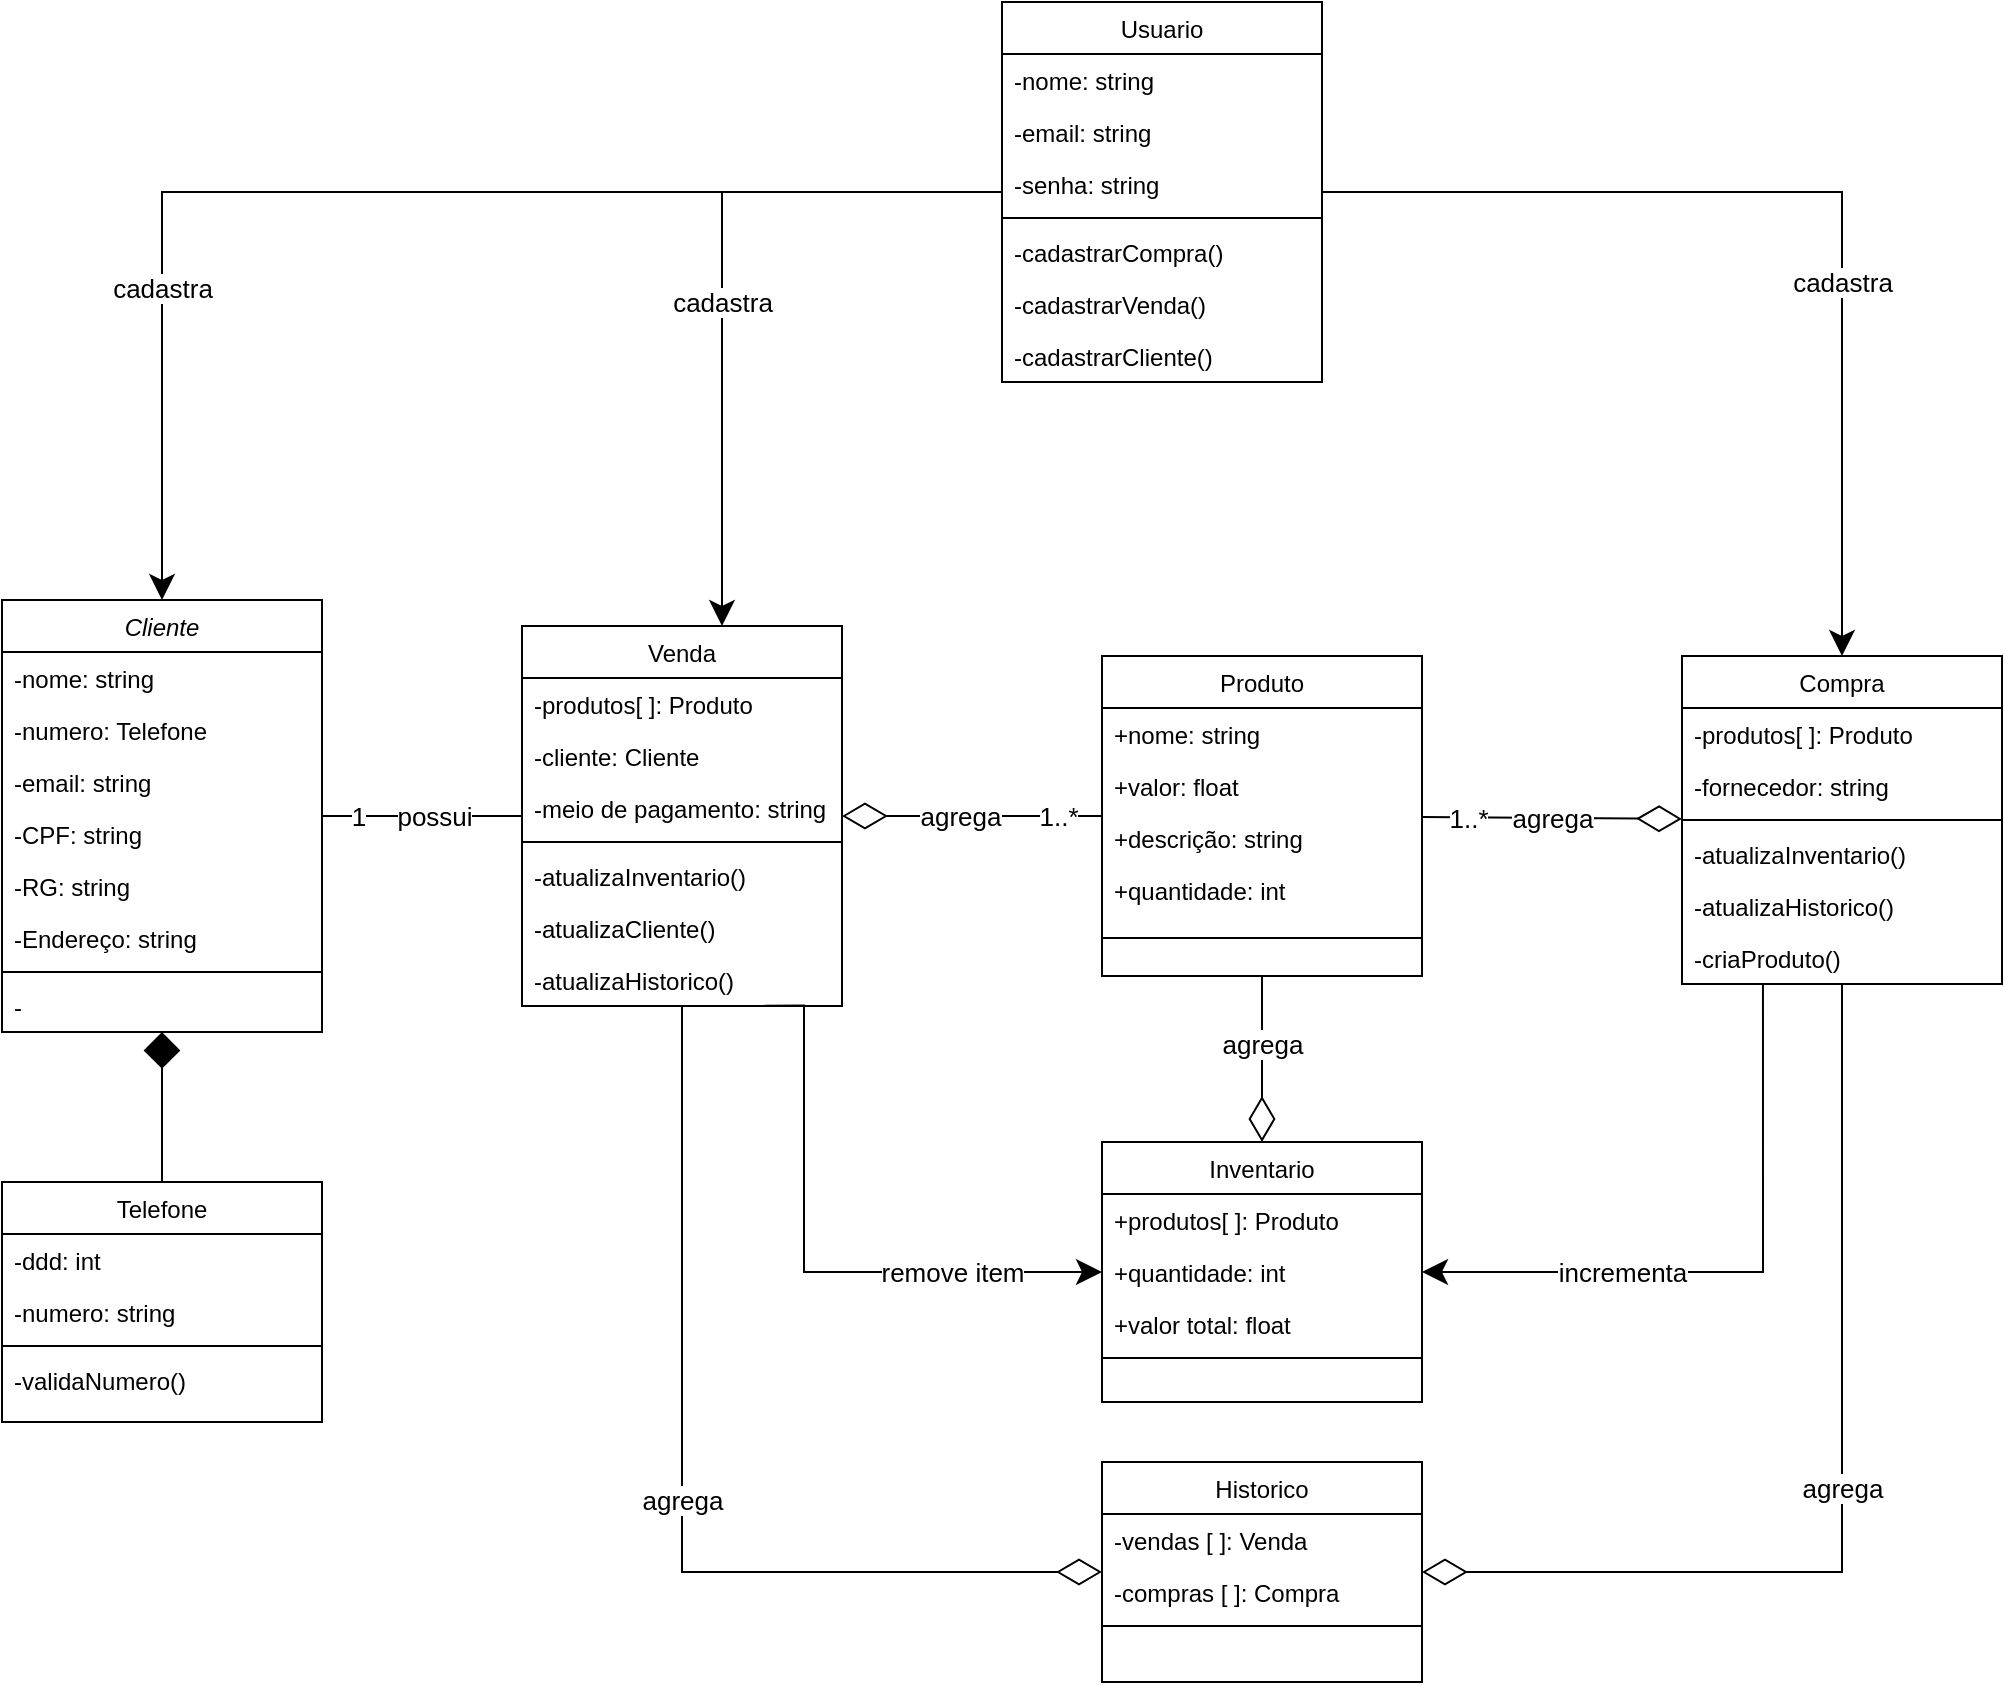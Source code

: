 <mxfile version="15.2.7" type="github">
  <diagram id="C5RBs43oDa-KdzZeNtuy" name="Page-1">
    <mxGraphModel dx="3671" dy="2729" grid="1" gridSize="10" guides="1" tooltips="1" connect="1" arrows="1" fold="1" page="1" pageScale="1" pageWidth="827" pageHeight="1169" math="0" shadow="0">
      <root>
        <mxCell id="WIyWlLk6GJQsqaUBKTNV-0" />
        <mxCell id="WIyWlLk6GJQsqaUBKTNV-1" parent="WIyWlLk6GJQsqaUBKTNV-0" />
        <mxCell id="jUOFTKilsfJFBbH6_N5C-12" value="possui" style="edgeStyle=orthogonalEdgeStyle;rounded=0;orthogonalLoop=1;jettySize=auto;html=1;startArrow=none;startFill=0;endArrow=none;endFill=0;startSize=20;endSize=20;fontSize=13;" edge="1" parent="WIyWlLk6GJQsqaUBKTNV-1" source="zkfFHV4jXpPFQw0GAbJ--0" target="eFwWWu0MJobzveitNMAy-12">
          <mxGeometry x="0.111" relative="1" as="geometry">
            <mxPoint as="offset" />
          </mxGeometry>
        </mxCell>
        <mxCell id="jUOFTKilsfJFBbH6_N5C-13" value="1" style="edgeLabel;html=1;align=center;verticalAlign=middle;resizable=0;points=[];fontSize=13;" vertex="1" connectable="0" parent="jUOFTKilsfJFBbH6_N5C-12">
          <mxGeometry x="0.696" relative="1" as="geometry">
            <mxPoint x="-67" as="offset" />
          </mxGeometry>
        </mxCell>
        <mxCell id="zkfFHV4jXpPFQw0GAbJ--0" value="Cliente" style="swimlane;fontStyle=2;align=center;verticalAlign=top;childLayout=stackLayout;horizontal=1;startSize=26;horizontalStack=0;resizeParent=1;resizeLast=0;collapsible=1;marginBottom=0;rounded=0;shadow=0;strokeWidth=1;" parent="WIyWlLk6GJQsqaUBKTNV-1" vertex="1">
          <mxGeometry x="-40" y="19" width="160" height="216" as="geometry">
            <mxRectangle x="230" y="140" width="160" height="26" as="alternateBounds" />
          </mxGeometry>
        </mxCell>
        <mxCell id="zkfFHV4jXpPFQw0GAbJ--1" value="-nome: string" style="text;align=left;verticalAlign=top;spacingLeft=4;spacingRight=4;overflow=hidden;rotatable=0;points=[[0,0.5],[1,0.5]];portConstraint=eastwest;" parent="zkfFHV4jXpPFQw0GAbJ--0" vertex="1">
          <mxGeometry y="26" width="160" height="26" as="geometry" />
        </mxCell>
        <mxCell id="zkfFHV4jXpPFQw0GAbJ--2" value="-numero: Telefone" style="text;align=left;verticalAlign=top;spacingLeft=4;spacingRight=4;overflow=hidden;rotatable=0;points=[[0,0.5],[1,0.5]];portConstraint=eastwest;rounded=0;shadow=0;html=0;" parent="zkfFHV4jXpPFQw0GAbJ--0" vertex="1">
          <mxGeometry y="52" width="160" height="26" as="geometry" />
        </mxCell>
        <mxCell id="zkfFHV4jXpPFQw0GAbJ--3" value="-email: string" style="text;align=left;verticalAlign=top;spacingLeft=4;spacingRight=4;overflow=hidden;rotatable=0;points=[[0,0.5],[1,0.5]];portConstraint=eastwest;rounded=0;shadow=0;html=0;" parent="zkfFHV4jXpPFQw0GAbJ--0" vertex="1">
          <mxGeometry y="78" width="160" height="26" as="geometry" />
        </mxCell>
        <mxCell id="eFwWWu0MJobzveitNMAy-0" value="-CPF: string" style="text;align=left;verticalAlign=top;spacingLeft=4;spacingRight=4;overflow=hidden;rotatable=0;points=[[0,0.5],[1,0.5]];portConstraint=eastwest;rounded=0;shadow=0;html=0;" parent="zkfFHV4jXpPFQw0GAbJ--0" vertex="1">
          <mxGeometry y="104" width="160" height="26" as="geometry" />
        </mxCell>
        <mxCell id="eFwWWu0MJobzveitNMAy-1" value="-RG: string" style="text;align=left;verticalAlign=top;spacingLeft=4;spacingRight=4;overflow=hidden;rotatable=0;points=[[0,0.5],[1,0.5]];portConstraint=eastwest;rounded=0;shadow=0;html=0;" parent="zkfFHV4jXpPFQw0GAbJ--0" vertex="1">
          <mxGeometry y="130" width="160" height="26" as="geometry" />
        </mxCell>
        <mxCell id="eFwWWu0MJobzveitNMAy-2" value="-Endereço: string" style="text;align=left;verticalAlign=top;spacingLeft=4;spacingRight=4;overflow=hidden;rotatable=0;points=[[0,0.5],[1,0.5]];portConstraint=eastwest;rounded=0;shadow=0;html=0;" parent="zkfFHV4jXpPFQw0GAbJ--0" vertex="1">
          <mxGeometry y="156" width="160" height="26" as="geometry" />
        </mxCell>
        <mxCell id="zkfFHV4jXpPFQw0GAbJ--4" value="" style="line;html=1;strokeWidth=1;align=left;verticalAlign=middle;spacingTop=-1;spacingLeft=3;spacingRight=3;rotatable=0;labelPosition=right;points=[];portConstraint=eastwest;" parent="zkfFHV4jXpPFQw0GAbJ--0" vertex="1">
          <mxGeometry y="182" width="160" height="8" as="geometry" />
        </mxCell>
        <mxCell id="zkfFHV4jXpPFQw0GAbJ--5" value="-" style="text;align=left;verticalAlign=top;spacingLeft=4;spacingRight=4;overflow=hidden;rotatable=0;points=[[0,0.5],[1,0.5]];portConstraint=eastwest;" parent="zkfFHV4jXpPFQw0GAbJ--0" vertex="1">
          <mxGeometry y="190" width="160" height="26" as="geometry" />
        </mxCell>
        <mxCell id="zkfFHV4jXpPFQw0GAbJ--6" value="Inventario" style="swimlane;fontStyle=0;align=center;verticalAlign=top;childLayout=stackLayout;horizontal=1;startSize=26;horizontalStack=0;resizeParent=1;resizeLast=0;collapsible=1;marginBottom=0;rounded=0;shadow=0;strokeWidth=1;" parent="WIyWlLk6GJQsqaUBKTNV-1" vertex="1">
          <mxGeometry x="510" y="290" width="160" height="130" as="geometry">
            <mxRectangle x="130" y="380" width="160" height="26" as="alternateBounds" />
          </mxGeometry>
        </mxCell>
        <mxCell id="zkfFHV4jXpPFQw0GAbJ--7" value="+produtos[ ]: Produto" style="text;align=left;verticalAlign=top;spacingLeft=4;spacingRight=4;overflow=hidden;rotatable=0;points=[[0,0.5],[1,0.5]];portConstraint=eastwest;" parent="zkfFHV4jXpPFQw0GAbJ--6" vertex="1">
          <mxGeometry y="26" width="160" height="26" as="geometry" />
        </mxCell>
        <mxCell id="zkfFHV4jXpPFQw0GAbJ--8" value="+quantidade: int" style="text;align=left;verticalAlign=top;spacingLeft=4;spacingRight=4;overflow=hidden;rotatable=0;points=[[0,0.5],[1,0.5]];portConstraint=eastwest;rounded=0;shadow=0;html=0;" parent="zkfFHV4jXpPFQw0GAbJ--6" vertex="1">
          <mxGeometry y="52" width="160" height="26" as="geometry" />
        </mxCell>
        <mxCell id="eFwWWu0MJobzveitNMAy-3" value="+valor total: float" style="text;align=left;verticalAlign=top;spacingLeft=4;spacingRight=4;overflow=hidden;rotatable=0;points=[[0,0.5],[1,0.5]];portConstraint=eastwest;rounded=0;shadow=0;html=0;" parent="zkfFHV4jXpPFQw0GAbJ--6" vertex="1">
          <mxGeometry y="78" width="160" height="26" as="geometry" />
        </mxCell>
        <mxCell id="zkfFHV4jXpPFQw0GAbJ--9" value="" style="line;html=1;strokeWidth=1;align=left;verticalAlign=middle;spacingTop=-1;spacingLeft=3;spacingRight=3;rotatable=0;labelPosition=right;points=[];portConstraint=eastwest;" parent="zkfFHV4jXpPFQw0GAbJ--6" vertex="1">
          <mxGeometry y="104" width="160" height="8" as="geometry" />
        </mxCell>
        <mxCell id="jUOFTKilsfJFBbH6_N5C-14" value="cadastra" style="edgeStyle=orthogonalEdgeStyle;rounded=0;orthogonalLoop=1;jettySize=auto;html=1;startArrow=none;startFill=0;endArrow=classic;endFill=1;startSize=20;endSize=10;fontSize=13;" edge="1" parent="WIyWlLk6GJQsqaUBKTNV-1" source="zkfFHV4jXpPFQw0GAbJ--13" target="zkfFHV4jXpPFQw0GAbJ--0">
          <mxGeometry x="0.498" relative="1" as="geometry">
            <mxPoint as="offset" />
          </mxGeometry>
        </mxCell>
        <mxCell id="jUOFTKilsfJFBbH6_N5C-15" value="cadastra" style="edgeStyle=orthogonalEdgeStyle;rounded=0;orthogonalLoop=1;jettySize=auto;html=1;startArrow=none;startFill=0;endArrow=classic;endFill=1;startSize=20;endSize=10;fontSize=13;" edge="1" parent="WIyWlLk6GJQsqaUBKTNV-1" source="zkfFHV4jXpPFQw0GAbJ--13" target="eFwWWu0MJobzveitNMAy-23">
          <mxGeometry x="0.24" relative="1" as="geometry">
            <mxPoint as="offset" />
          </mxGeometry>
        </mxCell>
        <mxCell id="zkfFHV4jXpPFQw0GAbJ--13" value="Usuario" style="swimlane;fontStyle=0;align=center;verticalAlign=top;childLayout=stackLayout;horizontal=1;startSize=26;horizontalStack=0;resizeParent=1;resizeLast=0;collapsible=1;marginBottom=0;rounded=0;shadow=0;strokeWidth=1;" parent="WIyWlLk6GJQsqaUBKTNV-1" vertex="1">
          <mxGeometry x="460" y="-280" width="160" height="190" as="geometry">
            <mxRectangle x="340" y="380" width="170" height="26" as="alternateBounds" />
          </mxGeometry>
        </mxCell>
        <mxCell id="zkfFHV4jXpPFQw0GAbJ--14" value="-nome: string" style="text;align=left;verticalAlign=top;spacingLeft=4;spacingRight=4;overflow=hidden;rotatable=0;points=[[0,0.5],[1,0.5]];portConstraint=eastwest;" parent="zkfFHV4jXpPFQw0GAbJ--13" vertex="1">
          <mxGeometry y="26" width="160" height="26" as="geometry" />
        </mxCell>
        <mxCell id="eFwWWu0MJobzveitNMAy-4" value="-email: string" style="text;align=left;verticalAlign=top;spacingLeft=4;spacingRight=4;overflow=hidden;rotatable=0;points=[[0,0.5],[1,0.5]];portConstraint=eastwest;" parent="zkfFHV4jXpPFQw0GAbJ--13" vertex="1">
          <mxGeometry y="52" width="160" height="26" as="geometry" />
        </mxCell>
        <mxCell id="eFwWWu0MJobzveitNMAy-5" value="-senha: string" style="text;align=left;verticalAlign=top;spacingLeft=4;spacingRight=4;overflow=hidden;rotatable=0;points=[[0,0.5],[1,0.5]];portConstraint=eastwest;" parent="zkfFHV4jXpPFQw0GAbJ--13" vertex="1">
          <mxGeometry y="78" width="160" height="26" as="geometry" />
        </mxCell>
        <mxCell id="zkfFHV4jXpPFQw0GAbJ--15" value="" style="line;html=1;strokeWidth=1;align=left;verticalAlign=middle;spacingTop=-1;spacingLeft=3;spacingRight=3;rotatable=0;labelPosition=right;points=[];portConstraint=eastwest;" parent="zkfFHV4jXpPFQw0GAbJ--13" vertex="1">
          <mxGeometry y="104" width="160" height="8" as="geometry" />
        </mxCell>
        <mxCell id="eFwWWu0MJobzveitNMAy-9" value="-cadastrarCompra()" style="text;align=left;verticalAlign=top;spacingLeft=4;spacingRight=4;overflow=hidden;rotatable=0;points=[[0,0.5],[1,0.5]];portConstraint=eastwest;" parent="zkfFHV4jXpPFQw0GAbJ--13" vertex="1">
          <mxGeometry y="112" width="160" height="26" as="geometry" />
        </mxCell>
        <mxCell id="eFwWWu0MJobzveitNMAy-10" value="-cadastrarVenda()" style="text;align=left;verticalAlign=top;spacingLeft=4;spacingRight=4;overflow=hidden;rotatable=0;points=[[0,0.5],[1,0.5]];portConstraint=eastwest;" parent="zkfFHV4jXpPFQw0GAbJ--13" vertex="1">
          <mxGeometry y="138" width="160" height="26" as="geometry" />
        </mxCell>
        <mxCell id="eFwWWu0MJobzveitNMAy-11" value="-cadastrarCliente()" style="text;align=left;verticalAlign=top;spacingLeft=4;spacingRight=4;overflow=hidden;rotatable=0;points=[[0,0.5],[1,0.5]];portConstraint=eastwest;" parent="zkfFHV4jXpPFQw0GAbJ--13" vertex="1">
          <mxGeometry y="164" width="160" height="26" as="geometry" />
        </mxCell>
        <mxCell id="zkfFHV4jXpPFQw0GAbJ--17" value="Produto" style="swimlane;fontStyle=0;align=center;verticalAlign=top;childLayout=stackLayout;horizontal=1;startSize=26;horizontalStack=0;resizeParent=1;resizeLast=0;collapsible=1;marginBottom=0;rounded=0;shadow=0;strokeWidth=1;" parent="WIyWlLk6GJQsqaUBKTNV-1" vertex="1">
          <mxGeometry x="510" y="47" width="160" height="160" as="geometry">
            <mxRectangle x="550" y="140" width="160" height="26" as="alternateBounds" />
          </mxGeometry>
        </mxCell>
        <mxCell id="zkfFHV4jXpPFQw0GAbJ--19" value="+nome: string" style="text;align=left;verticalAlign=top;spacingLeft=4;spacingRight=4;overflow=hidden;rotatable=0;points=[[0,0.5],[1,0.5]];portConstraint=eastwest;rounded=0;shadow=0;html=0;" parent="zkfFHV4jXpPFQw0GAbJ--17" vertex="1">
          <mxGeometry y="26" width="160" height="26" as="geometry" />
        </mxCell>
        <mxCell id="zkfFHV4jXpPFQw0GAbJ--18" value="+valor: float" style="text;align=left;verticalAlign=top;spacingLeft=4;spacingRight=4;overflow=hidden;rotatable=0;points=[[0,0.5],[1,0.5]];portConstraint=eastwest;" parent="zkfFHV4jXpPFQw0GAbJ--17" vertex="1">
          <mxGeometry y="52" width="160" height="26" as="geometry" />
        </mxCell>
        <mxCell id="rRIU4ZUb4vVmDvR40nZM-0" value="+descrição: string" style="text;align=left;verticalAlign=top;spacingLeft=4;spacingRight=4;overflow=hidden;rotatable=0;points=[[0,0.5],[1,0.5]];portConstraint=eastwest;" parent="zkfFHV4jXpPFQw0GAbJ--17" vertex="1">
          <mxGeometry y="78" width="160" height="26" as="geometry" />
        </mxCell>
        <mxCell id="rRIU4ZUb4vVmDvR40nZM-1" value="+quantidade: int" style="text;align=left;verticalAlign=top;spacingLeft=4;spacingRight=4;overflow=hidden;rotatable=0;points=[[0,0.5],[1,0.5]];portConstraint=eastwest;" parent="zkfFHV4jXpPFQw0GAbJ--17" vertex="1">
          <mxGeometry y="104" width="160" height="26" as="geometry" />
        </mxCell>
        <mxCell id="zkfFHV4jXpPFQw0GAbJ--23" value="" style="line;html=1;strokeWidth=1;align=left;verticalAlign=middle;spacingTop=-1;spacingLeft=3;spacingRight=3;rotatable=0;labelPosition=right;points=[];portConstraint=eastwest;" parent="zkfFHV4jXpPFQw0GAbJ--17" vertex="1">
          <mxGeometry y="130" width="160" height="22" as="geometry" />
        </mxCell>
        <mxCell id="jUOFTKilsfJFBbH6_N5C-16" value="cadastra" style="edgeStyle=orthogonalEdgeStyle;rounded=0;orthogonalLoop=1;jettySize=auto;html=1;startArrow=classic;startFill=1;endArrow=none;endFill=0;startSize=10;endSize=10;fontSize=13;" edge="1" parent="WIyWlLk6GJQsqaUBKTNV-1" source="eFwWWu0MJobzveitNMAy-12" target="zkfFHV4jXpPFQw0GAbJ--13">
          <mxGeometry x="-0.092" relative="1" as="geometry">
            <mxPoint x="320" y="-180" as="targetPoint" />
            <Array as="points">
              <mxPoint x="320" y="-185" />
            </Array>
            <mxPoint as="offset" />
          </mxGeometry>
        </mxCell>
        <mxCell id="jUOFTKilsfJFBbH6_N5C-18" value="remove item" style="edgeStyle=orthogonalEdgeStyle;rounded=0;orthogonalLoop=1;jettySize=auto;html=1;startArrow=none;startFill=0;endArrow=classic;endFill=1;startSize=20;endSize=10;exitX=0.758;exitY=0.994;exitDx=0;exitDy=0;exitPerimeter=0;fontSize=13;" edge="1" parent="WIyWlLk6GJQsqaUBKTNV-1" source="jUOFTKilsfJFBbH6_N5C-3" target="zkfFHV4jXpPFQw0GAbJ--6">
          <mxGeometry x="0.503" relative="1" as="geometry">
            <Array as="points">
              <mxPoint x="361" y="355" />
            </Array>
            <mxPoint as="offset" />
          </mxGeometry>
        </mxCell>
        <mxCell id="eFwWWu0MJobzveitNMAy-12" value="Venda" style="swimlane;fontStyle=0;align=center;verticalAlign=top;childLayout=stackLayout;horizontal=1;startSize=26;horizontalStack=0;resizeParent=1;resizeLast=0;collapsible=1;marginBottom=0;rounded=0;shadow=0;strokeWidth=1;" parent="WIyWlLk6GJQsqaUBKTNV-1" vertex="1">
          <mxGeometry x="220" y="32" width="160" height="190" as="geometry">
            <mxRectangle x="130" y="380" width="160" height="26" as="alternateBounds" />
          </mxGeometry>
        </mxCell>
        <mxCell id="eFwWWu0MJobzveitNMAy-15" value="-produtos[ ]: Produto" style="text;align=left;verticalAlign=top;spacingLeft=4;spacingRight=4;overflow=hidden;rotatable=0;points=[[0,0.5],[1,0.5]];portConstraint=eastwest;rounded=0;shadow=0;html=0;" parent="eFwWWu0MJobzveitNMAy-12" vertex="1">
          <mxGeometry y="26" width="160" height="26" as="geometry" />
        </mxCell>
        <mxCell id="eFwWWu0MJobzveitNMAy-19" value="-cliente: Cliente" style="text;align=left;verticalAlign=top;spacingLeft=4;spacingRight=4;overflow=hidden;rotatable=0;points=[[0,0.5],[1,0.5]];portConstraint=eastwest;rounded=0;shadow=0;html=0;" parent="eFwWWu0MJobzveitNMAy-12" vertex="1">
          <mxGeometry y="52" width="160" height="26" as="geometry" />
        </mxCell>
        <mxCell id="eFwWWu0MJobzveitNMAy-20" value="-meio de pagamento: string" style="text;align=left;verticalAlign=top;spacingLeft=4;spacingRight=4;overflow=hidden;rotatable=0;points=[[0,0.5],[1,0.5]];portConstraint=eastwest;rounded=0;shadow=0;html=0;" parent="eFwWWu0MJobzveitNMAy-12" vertex="1">
          <mxGeometry y="78" width="160" height="26" as="geometry" />
        </mxCell>
        <mxCell id="eFwWWu0MJobzveitNMAy-16" value="" style="line;html=1;strokeWidth=1;align=left;verticalAlign=middle;spacingTop=-1;spacingLeft=3;spacingRight=3;rotatable=0;labelPosition=right;points=[];portConstraint=eastwest;" parent="eFwWWu0MJobzveitNMAy-12" vertex="1">
          <mxGeometry y="104" width="160" height="8" as="geometry" />
        </mxCell>
        <mxCell id="eFwWWu0MJobzveitNMAy-69" value="-atualizaInventario()" style="text;align=left;verticalAlign=top;spacingLeft=4;spacingRight=4;overflow=hidden;rotatable=0;points=[[0,0.5],[1,0.5]];portConstraint=eastwest;rounded=0;shadow=0;html=0;" parent="eFwWWu0MJobzveitNMAy-12" vertex="1">
          <mxGeometry y="112" width="160" height="26" as="geometry" />
        </mxCell>
        <mxCell id="jUOFTKilsfJFBbH6_N5C-2" value="-atualizaCliente()" style="text;align=left;verticalAlign=top;spacingLeft=4;spacingRight=4;overflow=hidden;rotatable=0;points=[[0,0.5],[1,0.5]];portConstraint=eastwest;rounded=0;shadow=0;html=0;" vertex="1" parent="eFwWWu0MJobzveitNMAy-12">
          <mxGeometry y="138" width="160" height="26" as="geometry" />
        </mxCell>
        <mxCell id="jUOFTKilsfJFBbH6_N5C-3" value="-atualizaHistorico()" style="text;align=left;verticalAlign=top;spacingLeft=4;spacingRight=4;overflow=hidden;rotatable=0;points=[[0,0.5],[1,0.5]];portConstraint=eastwest;rounded=0;shadow=0;html=0;" vertex="1" parent="eFwWWu0MJobzveitNMAy-12">
          <mxGeometry y="164" width="160" height="26" as="geometry" />
        </mxCell>
        <mxCell id="eFwWWu0MJobzveitNMAy-23" value="Compra" style="swimlane;fontStyle=0;align=center;verticalAlign=top;childLayout=stackLayout;horizontal=1;startSize=26;horizontalStack=0;resizeParent=1;resizeLast=0;collapsible=1;marginBottom=0;rounded=0;shadow=0;strokeWidth=1;" parent="WIyWlLk6GJQsqaUBKTNV-1" vertex="1">
          <mxGeometry x="800" y="47" width="160" height="164" as="geometry">
            <mxRectangle x="130" y="380" width="160" height="26" as="alternateBounds" />
          </mxGeometry>
        </mxCell>
        <mxCell id="eFwWWu0MJobzveitNMAy-24" value="-produtos[ ]: Produto" style="text;align=left;verticalAlign=top;spacingLeft=4;spacingRight=4;overflow=hidden;rotatable=0;points=[[0,0.5],[1,0.5]];portConstraint=eastwest;" parent="eFwWWu0MJobzveitNMAy-23" vertex="1">
          <mxGeometry y="26" width="160" height="26" as="geometry" />
        </mxCell>
        <mxCell id="eFwWWu0MJobzveitNMAy-27" value="-fornecedor: string" style="text;align=left;verticalAlign=top;spacingLeft=4;spacingRight=4;overflow=hidden;rotatable=0;points=[[0,0.5],[1,0.5]];portConstraint=eastwest;rounded=0;shadow=0;html=0;" parent="eFwWWu0MJobzveitNMAy-23" vertex="1">
          <mxGeometry y="52" width="160" height="26" as="geometry" />
        </mxCell>
        <mxCell id="eFwWWu0MJobzveitNMAy-29" value="" style="line;html=1;strokeWidth=1;align=left;verticalAlign=middle;spacingTop=-1;spacingLeft=3;spacingRight=3;rotatable=0;labelPosition=right;points=[];portConstraint=eastwest;" parent="eFwWWu0MJobzveitNMAy-23" vertex="1">
          <mxGeometry y="78" width="160" height="8" as="geometry" />
        </mxCell>
        <mxCell id="eFwWWu0MJobzveitNMAy-68" value="-atualizaInventario()" style="text;align=left;verticalAlign=top;spacingLeft=4;spacingRight=4;overflow=hidden;rotatable=0;points=[[0,0.5],[1,0.5]];portConstraint=eastwest;rounded=0;shadow=0;html=0;" parent="eFwWWu0MJobzveitNMAy-23" vertex="1">
          <mxGeometry y="86" width="160" height="26" as="geometry" />
        </mxCell>
        <mxCell id="jUOFTKilsfJFBbH6_N5C-4" value="-atualizaHistorico()" style="text;align=left;verticalAlign=top;spacingLeft=4;spacingRight=4;overflow=hidden;rotatable=0;points=[[0,0.5],[1,0.5]];portConstraint=eastwest;rounded=0;shadow=0;html=0;" vertex="1" parent="eFwWWu0MJobzveitNMAy-23">
          <mxGeometry y="112" width="160" height="26" as="geometry" />
        </mxCell>
        <mxCell id="jUOFTKilsfJFBbH6_N5C-17" value="-criaProduto()" style="text;align=left;verticalAlign=top;spacingLeft=4;spacingRight=4;overflow=hidden;rotatable=0;points=[[0,0.5],[1,0.5]];portConstraint=eastwest;rounded=0;shadow=0;html=0;" vertex="1" parent="eFwWWu0MJobzveitNMAy-23">
          <mxGeometry y="138" width="160" height="26" as="geometry" />
        </mxCell>
        <mxCell id="jUOFTKilsfJFBbH6_N5C-10" value="agrega" style="edgeStyle=orthogonalEdgeStyle;rounded=0;orthogonalLoop=1;jettySize=auto;html=1;endArrow=none;endFill=0;endSize=20;startArrow=diamondThin;startFill=0;startSize=20;fontSize=13;" edge="1" parent="WIyWlLk6GJQsqaUBKTNV-1" source="eFwWWu0MJobzveitNMAy-42" target="eFwWWu0MJobzveitNMAy-23">
          <mxGeometry relative="1" as="geometry" />
        </mxCell>
        <mxCell id="jUOFTKilsfJFBbH6_N5C-11" value="agrega" style="edgeStyle=orthogonalEdgeStyle;rounded=0;orthogonalLoop=1;jettySize=auto;html=1;startArrow=diamondThin;startFill=0;endArrow=none;endFill=0;startSize=20;endSize=20;fontSize=13;" edge="1" parent="WIyWlLk6GJQsqaUBKTNV-1" source="eFwWWu0MJobzveitNMAy-42" target="eFwWWu0MJobzveitNMAy-12">
          <mxGeometry relative="1" as="geometry" />
        </mxCell>
        <mxCell id="eFwWWu0MJobzveitNMAy-42" value="Historico" style="swimlane;fontStyle=0;align=center;verticalAlign=top;childLayout=stackLayout;horizontal=1;startSize=26;horizontalStack=0;resizeParent=1;resizeLast=0;collapsible=1;marginBottom=0;rounded=0;shadow=0;strokeWidth=1;" parent="WIyWlLk6GJQsqaUBKTNV-1" vertex="1">
          <mxGeometry x="510" y="450" width="160" height="110" as="geometry">
            <mxRectangle x="550" y="140" width="160" height="26" as="alternateBounds" />
          </mxGeometry>
        </mxCell>
        <mxCell id="eFwWWu0MJobzveitNMAy-43" value="-vendas [ ]: Venda" style="text;align=left;verticalAlign=top;spacingLeft=4;spacingRight=4;overflow=hidden;rotatable=0;points=[[0,0.5],[1,0.5]];portConstraint=eastwest;rounded=0;shadow=0;html=0;" parent="eFwWWu0MJobzveitNMAy-42" vertex="1">
          <mxGeometry y="26" width="160" height="26" as="geometry" />
        </mxCell>
        <mxCell id="eFwWWu0MJobzveitNMAy-44" value="-compras [ ]: Compra" style="text;align=left;verticalAlign=top;spacingLeft=4;spacingRight=4;overflow=hidden;rotatable=0;points=[[0,0.5],[1,0.5]];portConstraint=eastwest;" parent="eFwWWu0MJobzveitNMAy-42" vertex="1">
          <mxGeometry y="52" width="160" height="26" as="geometry" />
        </mxCell>
        <mxCell id="eFwWWu0MJobzveitNMAy-45" value="" style="line;html=1;strokeWidth=1;align=left;verticalAlign=middle;spacingTop=-1;spacingLeft=3;spacingRight=3;rotatable=0;labelPosition=right;points=[];portConstraint=eastwest;" parent="eFwWWu0MJobzveitNMAy-42" vertex="1">
          <mxGeometry y="78" width="160" height="8" as="geometry" />
        </mxCell>
        <mxCell id="jUOFTKilsfJFBbH6_N5C-6" value="agrega" style="endArrow=none;html=1;endFill=0;startArrow=diamondThin;startFill=0;endSize=6;startSize=20;fontSize=13;" edge="1" parent="WIyWlLk6GJQsqaUBKTNV-1" source="eFwWWu0MJobzveitNMAy-12" target="zkfFHV4jXpPFQw0GAbJ--17">
          <mxGeometry x="-0.091" width="50" height="50" relative="1" as="geometry">
            <mxPoint x="320" y="321" as="sourcePoint" />
            <mxPoint x="420" y="280" as="targetPoint" />
            <mxPoint as="offset" />
          </mxGeometry>
        </mxCell>
        <mxCell id="jUOFTKilsfJFBbH6_N5C-20" value="1..*" style="edgeLabel;html=1;align=center;verticalAlign=middle;resizable=0;points=[];fontSize=13;" vertex="1" connectable="0" parent="jUOFTKilsfJFBbH6_N5C-6">
          <mxGeometry x="0.782" y="-1" relative="1" as="geometry">
            <mxPoint x="-8" y="-1" as="offset" />
          </mxGeometry>
        </mxCell>
        <mxCell id="jUOFTKilsfJFBbH6_N5C-7" value="agrega" style="endArrow=diamondThin;html=1;endFill=0;endSize=20;fontSize=13;" edge="1" parent="WIyWlLk6GJQsqaUBKTNV-1" source="zkfFHV4jXpPFQw0GAbJ--17" target="eFwWWu0MJobzveitNMAy-23">
          <mxGeometry width="50" height="50" relative="1" as="geometry">
            <mxPoint x="620" y="120" as="sourcePoint" />
            <mxPoint x="680" y="120" as="targetPoint" />
          </mxGeometry>
        </mxCell>
        <mxCell id="jUOFTKilsfJFBbH6_N5C-8" value="agrega" style="endArrow=diamondThin;html=1;entryX=0.5;entryY=0;entryDx=0;entryDy=0;exitX=0.5;exitY=1;exitDx=0;exitDy=0;endFill=0;endSize=20;fontSize=13;" edge="1" parent="WIyWlLk6GJQsqaUBKTNV-1" source="zkfFHV4jXpPFQw0GAbJ--17" target="zkfFHV4jXpPFQw0GAbJ--6">
          <mxGeometry x="-0.176" width="50" height="50" relative="1" as="geometry">
            <mxPoint x="500" y="222" as="sourcePoint" />
            <mxPoint x="560" y="222" as="targetPoint" />
            <mxPoint as="offset" />
          </mxGeometry>
        </mxCell>
        <mxCell id="jUOFTKilsfJFBbH6_N5C-19" value="incrementa" style="edgeStyle=orthogonalEdgeStyle;rounded=0;orthogonalLoop=1;jettySize=auto;html=1;entryX=0.253;entryY=1;entryDx=0;entryDy=0;entryPerimeter=0;startArrow=classic;startFill=1;endArrow=none;endFill=0;startSize=10;endSize=20;fontSize=13;" edge="1" parent="WIyWlLk6GJQsqaUBKTNV-1" source="zkfFHV4jXpPFQw0GAbJ--8" target="jUOFTKilsfJFBbH6_N5C-17">
          <mxGeometry x="-0.367" relative="1" as="geometry">
            <mxPoint as="offset" />
          </mxGeometry>
        </mxCell>
        <mxCell id="jUOFTKilsfJFBbH6_N5C-21" value="1..*" style="edgeLabel;html=1;align=center;verticalAlign=middle;resizable=0;points=[];fontSize=13;" vertex="1" connectable="0" parent="WIyWlLk6GJQsqaUBKTNV-1">
          <mxGeometry x="520.003" y="137" as="geometry">
            <mxPoint x="173" y="-9" as="offset" />
          </mxGeometry>
        </mxCell>
        <mxCell id="jUOFTKilsfJFBbH6_N5C-32" style="edgeStyle=orthogonalEdgeStyle;rounded=0;orthogonalLoop=1;jettySize=auto;html=1;fontSize=13;startArrow=none;startFill=0;endArrow=diamond;endFill=1;startSize=10;endSize=16;" edge="1" parent="WIyWlLk6GJQsqaUBKTNV-1" source="jUOFTKilsfJFBbH6_N5C-23" target="zkfFHV4jXpPFQw0GAbJ--0">
          <mxGeometry relative="1" as="geometry" />
        </mxCell>
        <mxCell id="jUOFTKilsfJFBbH6_N5C-23" value="Telefone" style="swimlane;fontStyle=0;align=center;verticalAlign=top;childLayout=stackLayout;horizontal=1;startSize=26;horizontalStack=0;resizeParent=1;resizeLast=0;collapsible=1;marginBottom=0;rounded=0;shadow=0;strokeWidth=1;" vertex="1" parent="WIyWlLk6GJQsqaUBKTNV-1">
          <mxGeometry x="-40" y="310" width="160" height="120" as="geometry">
            <mxRectangle x="230" y="140" width="160" height="26" as="alternateBounds" />
          </mxGeometry>
        </mxCell>
        <mxCell id="jUOFTKilsfJFBbH6_N5C-24" value="-ddd: int" style="text;align=left;verticalAlign=top;spacingLeft=4;spacingRight=4;overflow=hidden;rotatable=0;points=[[0,0.5],[1,0.5]];portConstraint=eastwest;" vertex="1" parent="jUOFTKilsfJFBbH6_N5C-23">
          <mxGeometry y="26" width="160" height="26" as="geometry" />
        </mxCell>
        <mxCell id="jUOFTKilsfJFBbH6_N5C-25" value="-numero: string" style="text;align=left;verticalAlign=top;spacingLeft=4;spacingRight=4;overflow=hidden;rotatable=0;points=[[0,0.5],[1,0.5]];portConstraint=eastwest;rounded=0;shadow=0;html=0;" vertex="1" parent="jUOFTKilsfJFBbH6_N5C-23">
          <mxGeometry y="52" width="160" height="26" as="geometry" />
        </mxCell>
        <mxCell id="jUOFTKilsfJFBbH6_N5C-30" value="" style="line;html=1;strokeWidth=1;align=left;verticalAlign=middle;spacingTop=-1;spacingLeft=3;spacingRight=3;rotatable=0;labelPosition=right;points=[];portConstraint=eastwest;" vertex="1" parent="jUOFTKilsfJFBbH6_N5C-23">
          <mxGeometry y="78" width="160" height="8" as="geometry" />
        </mxCell>
        <mxCell id="jUOFTKilsfJFBbH6_N5C-31" value="-validaNumero()" style="text;align=left;verticalAlign=top;spacingLeft=4;spacingRight=4;overflow=hidden;rotatable=0;points=[[0,0.5],[1,0.5]];portConstraint=eastwest;" vertex="1" parent="jUOFTKilsfJFBbH6_N5C-23">
          <mxGeometry y="86" width="160" height="26" as="geometry" />
        </mxCell>
      </root>
    </mxGraphModel>
  </diagram>
</mxfile>

